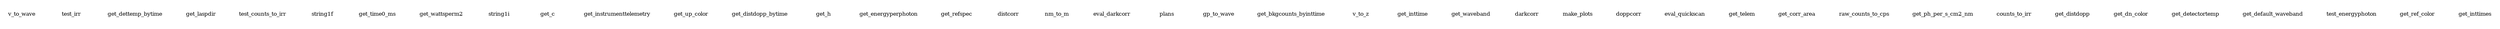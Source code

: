 digraph callgraph {
  page="8.5,11"
  node[fontsize=8,color=gray,fontcolor=grey]
  edge[color=gray]
  v_to_wave[fontcolor=black,shape=plaintext]
  test_irr[fontcolor=black,shape=plaintext]
  get_dettemp_bytime[fontcolor=black,shape=plaintext]
  get_laspdir[fontcolor=black,shape=plaintext]
  test_counts_to_irr[fontcolor=black,shape=plaintext]
  string1f[fontcolor=black,shape=plaintext]
  get_time0_ms[fontcolor=black,shape=plaintext]
  get_wattsperm2[fontcolor=black,shape=plaintext]
  string1i[fontcolor=black,shape=plaintext]
  get_c[fontcolor=black,shape=plaintext]
  get_instrumenttelemetry[fontcolor=black,shape=plaintext]
  get_up_color[fontcolor=black,shape=plaintext]
  get_distdopp_bytime[fontcolor=black,shape=plaintext]
  get_h[fontcolor=black,shape=plaintext]
  get_energyperphoton[fontcolor=black,shape=plaintext]
  get_refspec[fontcolor=black,shape=plaintext]
  distcorr[fontcolor=black,shape=plaintext]
  nm_to_m[fontcolor=black,shape=plaintext]
  eval_darkcorr[fontcolor=black,shape=plaintext]
  plans[fontcolor=black,shape=plaintext]
  gp_to_wave[fontcolor=black,shape=plaintext]
  get_bkgcounts_byinttime[fontcolor=black,shape=plaintext]
  v_to_z[fontcolor=black,shape=plaintext]
  get_inttime[fontcolor=black,shape=plaintext]
  get_waveband[fontcolor=black,shape=plaintext]
  darkcorr[fontcolor=black,shape=plaintext]
  make_plots[fontcolor=black,shape=plaintext]
  doppcorr[fontcolor=black,shape=plaintext]
  eval_quickscan[fontcolor=black,shape=plaintext]
  get_telem[fontcolor=black,shape=plaintext]
  get_corr_area[fontcolor=black,shape=plaintext]
  raw_counts_to_cps[fontcolor=black,shape=plaintext]
  get_ph_per_s_cm2_nm[fontcolor=black,shape=plaintext]
  counts_to_irr[fontcolor=black,shape=plaintext]
  get_distdopp[fontcolor=black,shape=plaintext]
  get_dn_color[fontcolor=black,shape=plaintext]
  get_detectortemp[fontcolor=black,shape=plaintext]
  get_default_waveband[fontcolor=black,shape=plaintext]
  test_energyphoton[fontcolor=black,shape=plaintext]
  get_ref_color[fontcolor=black,shape=plaintext]
  get_inttimes[fontcolor=black,shape=plaintext]
}
